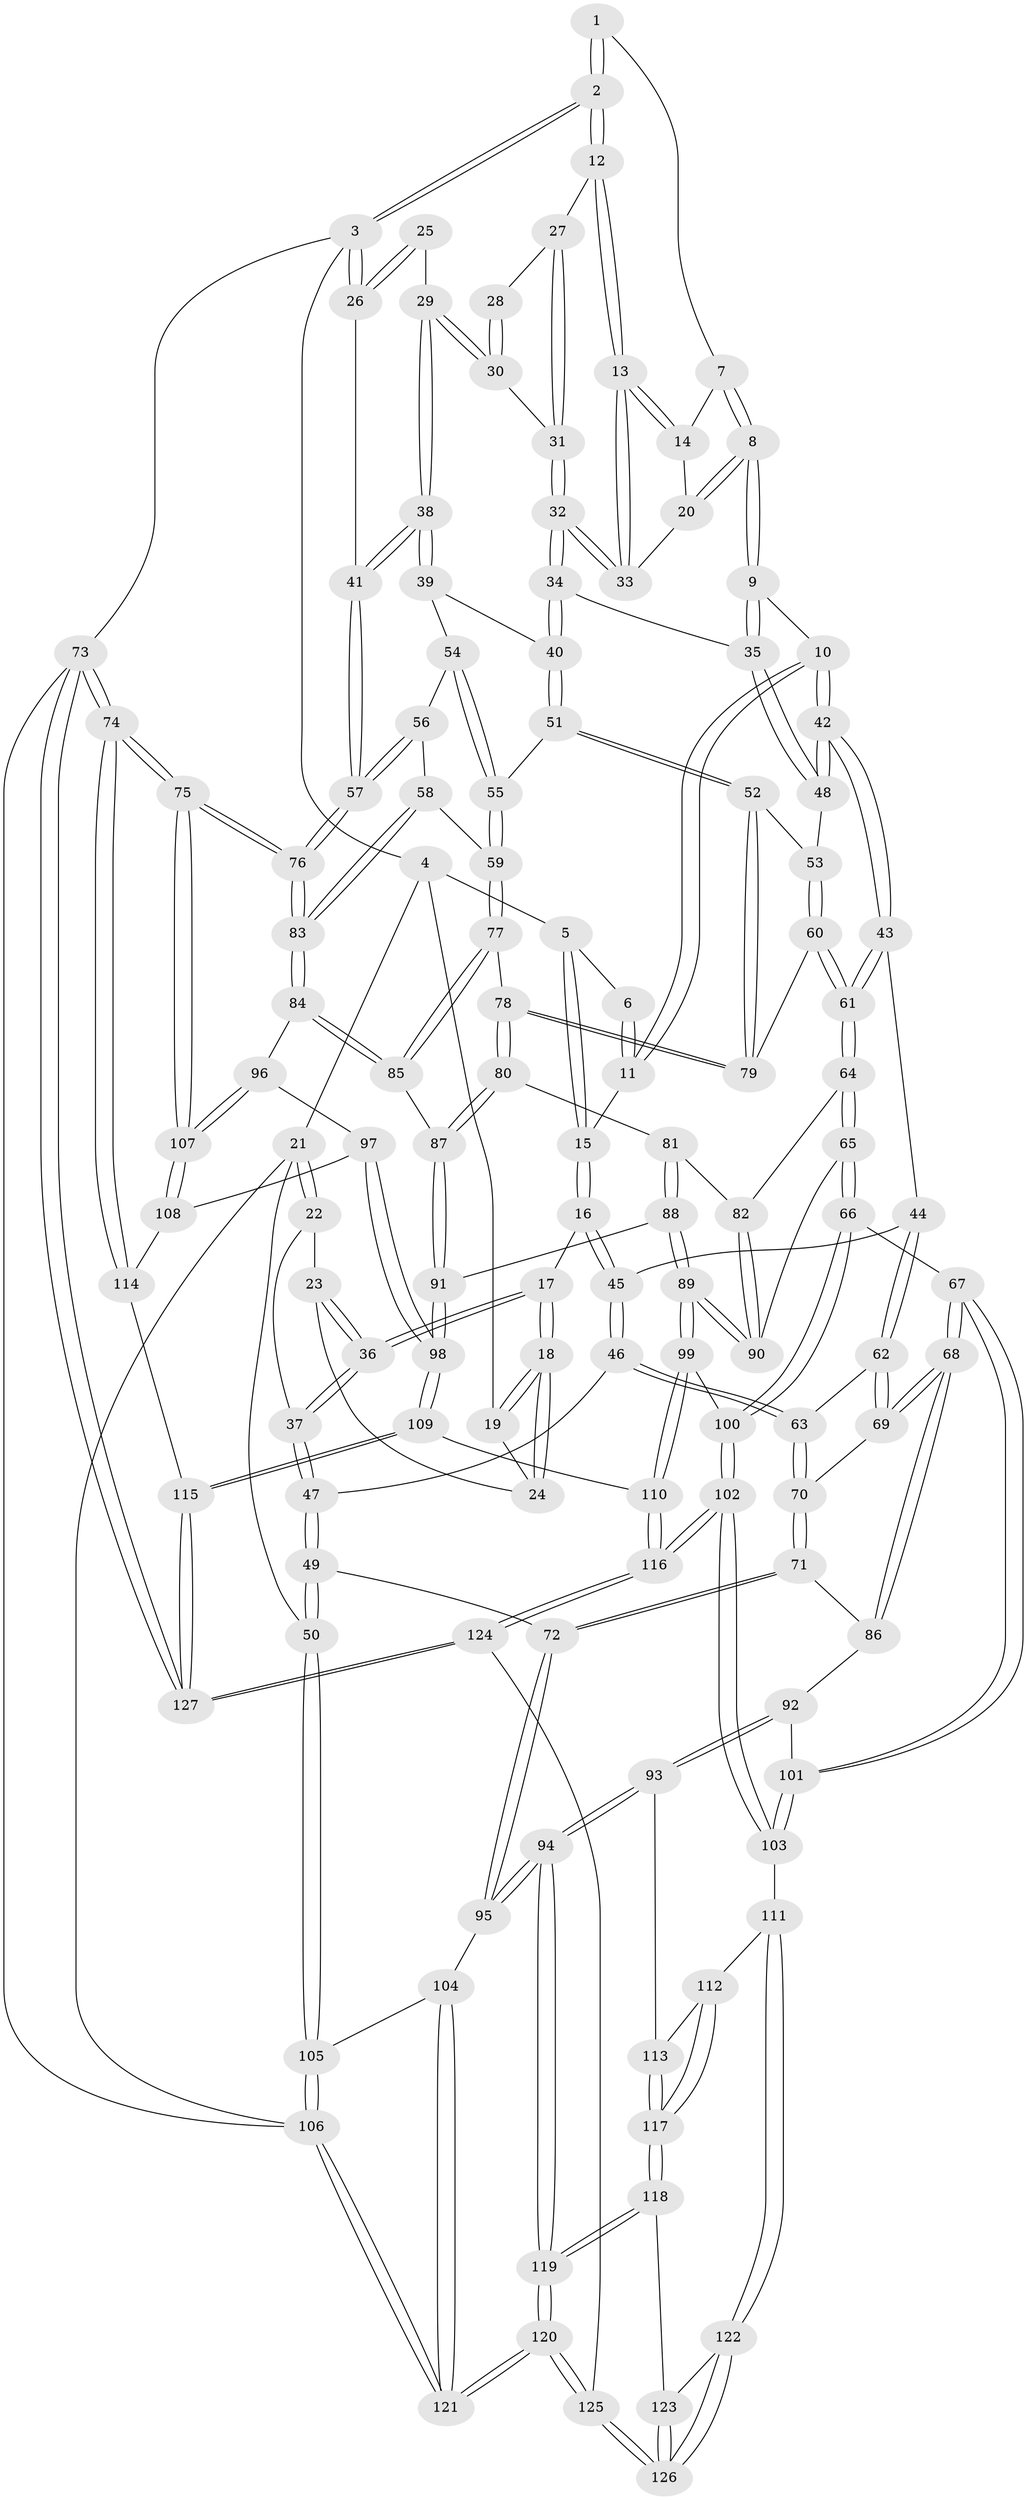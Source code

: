 // coarse degree distribution, {4: 0.46153846153846156, 7: 0.02564102564102564, 3: 0.10256410256410256, 2: 0.038461538461538464, 5: 0.2564102564102564, 6: 0.11538461538461539}
// Generated by graph-tools (version 1.1) at 2025/42/03/06/25 10:42:34]
// undirected, 127 vertices, 314 edges
graph export_dot {
graph [start="1"]
  node [color=gray90,style=filled];
  1 [pos="+0.7279495449989957+0"];
  2 [pos="+1+0"];
  3 [pos="+1+0"];
  4 [pos="+0.20994651482518117+0"];
  5 [pos="+0.21974940345854838+0"];
  6 [pos="+0.4566930960283328+0"];
  7 [pos="+0.727235527233333+0"];
  8 [pos="+0.5981980926978272+0.1532961133965286"];
  9 [pos="+0.5786195105326847+0.1833765983981193"];
  10 [pos="+0.5727867346332798+0.18351560244842027"];
  11 [pos="+0.48801233433636404+0.14748389553064734"];
  12 [pos="+0.863398296796726+0.0650553672212246"];
  13 [pos="+0.8224090699438869+0.06184517005601487"];
  14 [pos="+0.7724217496226362+0"];
  15 [pos="+0.3943888136664329+0.16708034350010917"];
  16 [pos="+0.3570452299802044+0.1855453241549445"];
  17 [pos="+0.34271152217055023+0.1856319519689543"];
  18 [pos="+0.2974338949169785+0.1266649434158524"];
  19 [pos="+0.19898477329704123+0"];
  20 [pos="+0.723604509237106+0.08674947937620475"];
  21 [pos="+0+0.157581641121227"];
  22 [pos="+0.03679434995234761+0.14988792925485642"];
  23 [pos="+0.12854506365875257+0.08755359937157418"];
  24 [pos="+0.147131410383629+0.056537046291741555"];
  25 [pos="+0.91698682198625+0.08096654442682205"];
  26 [pos="+1+0"];
  27 [pos="+0.8801711120386495+0.07687513123852305"];
  28 [pos="+0.9136568642763075+0.08199042763468603"];
  29 [pos="+0.9930637544635672+0.20628806535733263"];
  30 [pos="+0.9264325540097277+0.20086589364623436"];
  31 [pos="+0.8780897692783115+0.20670435575193158"];
  32 [pos="+0.7995845534908085+0.23568198536149182"];
  33 [pos="+0.8034494206156776+0.10032514182206552"];
  34 [pos="+0.7452660573785456+0.2906710473868616"];
  35 [pos="+0.7263254217869333+0.2815246378828164"];
  36 [pos="+0.26663480861546784+0.22087441224254842"];
  37 [pos="+0.19166456094889792+0.2926420103459699"];
  38 [pos="+1+0.2266025831352294"];
  39 [pos="+0.9014804769895017+0.3633610344408175"];
  40 [pos="+0.7472789595453913+0.29612530754932875"];
  41 [pos="+1+0.2111716230819002"];
  42 [pos="+0.4792702730581192+0.41810474843663636"];
  43 [pos="+0.4738404799683972+0.4207168925240599"];
  44 [pos="+0.461962655802222+0.4218186314547199"];
  45 [pos="+0.3861633331444677+0.38504628109989053"];
  46 [pos="+0.25377092778495264+0.42998246586450667"];
  47 [pos="+0.1683431232174759+0.3925633255009568"];
  48 [pos="+0.5319926663460609+0.4324256060818384"];
  49 [pos="+0+0.5245095259519456"];
  50 [pos="+0+0.5209083306476208"];
  51 [pos="+0.7288608623900004+0.4577336034497435"];
  52 [pos="+0.702539493411102+0.48511135789895504"];
  53 [pos="+0.5760685190596756+0.4590207332908556"];
  54 [pos="+0.9184500927767754+0.4204289200290301"];
  55 [pos="+0.8606040929597043+0.5195663954913132"];
  56 [pos="+0.9904877234843464+0.4502049246376321"];
  57 [pos="+1+0.44694762688127854"];
  58 [pos="+0.9009274814924316+0.5632115526576182"];
  59 [pos="+0.8878845761242772+0.5615540920755528"];
  60 [pos="+0.5493217451268425+0.5760558695632538"];
  61 [pos="+0.5200782983697441+0.5956712574087005"];
  62 [pos="+0.3853998000773289+0.5499029782158695"];
  63 [pos="+0.2946625715350202+0.5186623950986512"];
  64 [pos="+0.5004674492329896+0.6339983163833388"];
  65 [pos="+0.46805777286283395+0.6659199712809076"];
  66 [pos="+0.45750308461731737+0.6699479982079656"];
  67 [pos="+0.4490981659061677+0.6718498923939864"];
  68 [pos="+0.44905873824708253+0.6718120844489666"];
  69 [pos="+0.4042412001955916+0.5960535752044295"];
  70 [pos="+0.2446640586473425+0.6153709688566416"];
  71 [pos="+0.2284521883146119+0.6374512478257606"];
  72 [pos="+0.030886787328798536+0.603839157668716"];
  73 [pos="+1+1"];
  74 [pos="+1+1"];
  75 [pos="+1+0.7233582191027811"];
  76 [pos="+1+0.6734915287173865"];
  77 [pos="+0.8472292418533147+0.6256117555062735"];
  78 [pos="+0.6952648387015677+0.5864376411541296"];
  79 [pos="+0.6880988785448215+0.5447080510683856"];
  80 [pos="+0.688523782624023+0.6193893784812706"];
  81 [pos="+0.6801499440922021+0.6345510488815959"];
  82 [pos="+0.6322055925594252+0.6423686022505235"];
  83 [pos="+1+0.6501832648634741"];
  84 [pos="+0.8465970101574973+0.7084527275382145"];
  85 [pos="+0.8400122308438398+0.7011990947235578"];
  86 [pos="+0.23305956086053803+0.6433255674319601"];
  87 [pos="+0.8204584667826448+0.7034136355317598"];
  88 [pos="+0.6793681102216486+0.7574794016511567"];
  89 [pos="+0.648710095435646+0.7779047131926561"];
  90 [pos="+0.5771374422753691+0.7213973961797173"];
  91 [pos="+0.7025309185380424+0.7608911011111963"];
  92 [pos="+0.25631545663855626+0.7298989633645636"];
  93 [pos="+0.22424514650603725+0.8041295786023662"];
  94 [pos="+0.1374433006586581+0.8259539740997228"];
  95 [pos="+0.12124375454172047+0.814640843965156"];
  96 [pos="+0.858888482032419+0.7475815973961345"];
  97 [pos="+0.86001309011901+0.7676561442968314"];
  98 [pos="+0.7991359216078646+0.8510400458782241"];
  99 [pos="+0.6465105435382569+0.7827047845196715"];
  100 [pos="+0.5605519352227332+0.8127963791852323"];
  101 [pos="+0.41584054729624353+0.741926575088495"];
  102 [pos="+0.4812853559045712+0.8867134666166412"];
  103 [pos="+0.4105111554939965+0.8373590980705049"];
  104 [pos="+0.06829296448625874+0.8388812975966439"];
  105 [pos="+0+0.8360699804871249"];
  106 [pos="+0+1"];
  107 [pos="+1+0.7452960281869704"];
  108 [pos="+0.9164758131315568+0.8114465821621519"];
  109 [pos="+0.8009733205458371+0.8968383280168168"];
  110 [pos="+0.6538836243498427+0.8826692804007444"];
  111 [pos="+0.4004223395039327+0.8427168971209344"];
  112 [pos="+0.3782036110443657+0.8424603360776928"];
  113 [pos="+0.27807665470405696+0.8409830306238789"];
  114 [pos="+0.9131928636680146+0.8883628495944949"];
  115 [pos="+0.8196255716450881+0.9292061840444044"];
  116 [pos="+0.5646609937100502+1"];
  117 [pos="+0.25782031368713665+0.9479246594646338"];
  118 [pos="+0.25719446906706717+0.9511428584296129"];
  119 [pos="+0.15789520813700386+1"];
  120 [pos="+0.03962055110992215+1"];
  121 [pos="+0+1"];
  122 [pos="+0.38615530146303934+0.8701643766864579"];
  123 [pos="+0.33641094632351526+0.9423780319171847"];
  124 [pos="+0.5776976741244197+1"];
  125 [pos="+0.4430256344017652+1"];
  126 [pos="+0.4018465452562959+1"];
  127 [pos="+0.7937461672418998+1"];
  1 -- 2;
  1 -- 2;
  1 -- 7;
  2 -- 3;
  2 -- 3;
  2 -- 12;
  2 -- 12;
  3 -- 4;
  3 -- 26;
  3 -- 26;
  3 -- 73;
  4 -- 5;
  4 -- 19;
  4 -- 21;
  5 -- 6;
  5 -- 15;
  5 -- 15;
  6 -- 11;
  6 -- 11;
  7 -- 8;
  7 -- 8;
  7 -- 14;
  8 -- 9;
  8 -- 9;
  8 -- 20;
  8 -- 20;
  9 -- 10;
  9 -- 35;
  9 -- 35;
  10 -- 11;
  10 -- 11;
  10 -- 42;
  10 -- 42;
  11 -- 15;
  12 -- 13;
  12 -- 13;
  12 -- 27;
  13 -- 14;
  13 -- 14;
  13 -- 33;
  13 -- 33;
  14 -- 20;
  15 -- 16;
  15 -- 16;
  16 -- 17;
  16 -- 45;
  16 -- 45;
  17 -- 18;
  17 -- 18;
  17 -- 36;
  17 -- 36;
  18 -- 19;
  18 -- 19;
  18 -- 24;
  18 -- 24;
  19 -- 24;
  20 -- 33;
  21 -- 22;
  21 -- 22;
  21 -- 50;
  21 -- 106;
  22 -- 23;
  22 -- 37;
  23 -- 24;
  23 -- 36;
  23 -- 36;
  25 -- 26;
  25 -- 26;
  25 -- 29;
  26 -- 41;
  27 -- 28;
  27 -- 31;
  27 -- 31;
  28 -- 30;
  28 -- 30;
  29 -- 30;
  29 -- 30;
  29 -- 38;
  29 -- 38;
  30 -- 31;
  31 -- 32;
  31 -- 32;
  32 -- 33;
  32 -- 33;
  32 -- 34;
  32 -- 34;
  34 -- 35;
  34 -- 40;
  34 -- 40;
  35 -- 48;
  35 -- 48;
  36 -- 37;
  36 -- 37;
  37 -- 47;
  37 -- 47;
  38 -- 39;
  38 -- 39;
  38 -- 41;
  38 -- 41;
  39 -- 40;
  39 -- 54;
  40 -- 51;
  40 -- 51;
  41 -- 57;
  41 -- 57;
  42 -- 43;
  42 -- 43;
  42 -- 48;
  42 -- 48;
  43 -- 44;
  43 -- 61;
  43 -- 61;
  44 -- 45;
  44 -- 62;
  44 -- 62;
  45 -- 46;
  45 -- 46;
  46 -- 47;
  46 -- 63;
  46 -- 63;
  47 -- 49;
  47 -- 49;
  48 -- 53;
  49 -- 50;
  49 -- 50;
  49 -- 72;
  50 -- 105;
  50 -- 105;
  51 -- 52;
  51 -- 52;
  51 -- 55;
  52 -- 53;
  52 -- 79;
  52 -- 79;
  53 -- 60;
  53 -- 60;
  54 -- 55;
  54 -- 55;
  54 -- 56;
  55 -- 59;
  55 -- 59;
  56 -- 57;
  56 -- 57;
  56 -- 58;
  57 -- 76;
  57 -- 76;
  58 -- 59;
  58 -- 83;
  58 -- 83;
  59 -- 77;
  59 -- 77;
  60 -- 61;
  60 -- 61;
  60 -- 79;
  61 -- 64;
  61 -- 64;
  62 -- 63;
  62 -- 69;
  62 -- 69;
  63 -- 70;
  63 -- 70;
  64 -- 65;
  64 -- 65;
  64 -- 82;
  65 -- 66;
  65 -- 66;
  65 -- 90;
  66 -- 67;
  66 -- 100;
  66 -- 100;
  67 -- 68;
  67 -- 68;
  67 -- 101;
  67 -- 101;
  68 -- 69;
  68 -- 69;
  68 -- 86;
  68 -- 86;
  69 -- 70;
  70 -- 71;
  70 -- 71;
  71 -- 72;
  71 -- 72;
  71 -- 86;
  72 -- 95;
  72 -- 95;
  73 -- 74;
  73 -- 74;
  73 -- 127;
  73 -- 127;
  73 -- 106;
  74 -- 75;
  74 -- 75;
  74 -- 114;
  74 -- 114;
  75 -- 76;
  75 -- 76;
  75 -- 107;
  75 -- 107;
  76 -- 83;
  76 -- 83;
  77 -- 78;
  77 -- 85;
  77 -- 85;
  78 -- 79;
  78 -- 79;
  78 -- 80;
  78 -- 80;
  80 -- 81;
  80 -- 87;
  80 -- 87;
  81 -- 82;
  81 -- 88;
  81 -- 88;
  82 -- 90;
  82 -- 90;
  83 -- 84;
  83 -- 84;
  84 -- 85;
  84 -- 85;
  84 -- 96;
  85 -- 87;
  86 -- 92;
  87 -- 91;
  87 -- 91;
  88 -- 89;
  88 -- 89;
  88 -- 91;
  89 -- 90;
  89 -- 90;
  89 -- 99;
  89 -- 99;
  91 -- 98;
  91 -- 98;
  92 -- 93;
  92 -- 93;
  92 -- 101;
  93 -- 94;
  93 -- 94;
  93 -- 113;
  94 -- 95;
  94 -- 95;
  94 -- 119;
  94 -- 119;
  95 -- 104;
  96 -- 97;
  96 -- 107;
  96 -- 107;
  97 -- 98;
  97 -- 98;
  97 -- 108;
  98 -- 109;
  98 -- 109;
  99 -- 100;
  99 -- 110;
  99 -- 110;
  100 -- 102;
  100 -- 102;
  101 -- 103;
  101 -- 103;
  102 -- 103;
  102 -- 103;
  102 -- 116;
  102 -- 116;
  103 -- 111;
  104 -- 105;
  104 -- 121;
  104 -- 121;
  105 -- 106;
  105 -- 106;
  106 -- 121;
  106 -- 121;
  107 -- 108;
  107 -- 108;
  108 -- 114;
  109 -- 110;
  109 -- 115;
  109 -- 115;
  110 -- 116;
  110 -- 116;
  111 -- 112;
  111 -- 122;
  111 -- 122;
  112 -- 113;
  112 -- 117;
  112 -- 117;
  113 -- 117;
  113 -- 117;
  114 -- 115;
  115 -- 127;
  115 -- 127;
  116 -- 124;
  116 -- 124;
  117 -- 118;
  117 -- 118;
  118 -- 119;
  118 -- 119;
  118 -- 123;
  119 -- 120;
  119 -- 120;
  120 -- 121;
  120 -- 121;
  120 -- 125;
  120 -- 125;
  122 -- 123;
  122 -- 126;
  122 -- 126;
  123 -- 126;
  123 -- 126;
  124 -- 125;
  124 -- 127;
  124 -- 127;
  125 -- 126;
  125 -- 126;
}
